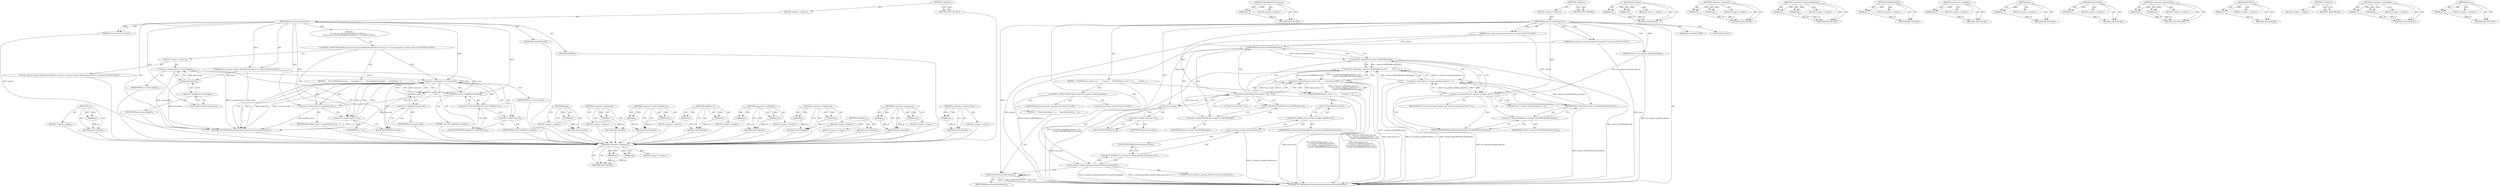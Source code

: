 digraph "Get" {
vulnerable_82 [label=<(METHOD,end)>];
vulnerable_83 [label=<(PARAM,p1)>];
vulnerable_84 [label=<(BLOCK,&lt;empty&gt;,&lt;empty&gt;)>];
vulnerable_85 [label=<(METHOD_RETURN,ANY)>];
vulnerable_6 [label=<(METHOD,&lt;global&gt;)<SUB>1</SUB>>];
vulnerable_7 [label=<(BLOCK,&lt;empty&gt;,&lt;empty&gt;)<SUB>1</SUB>>];
vulnerable_8 [label=<(METHOD,BrowserContextDestroyer)<SUB>1</SUB>>];
vulnerable_9 [label=<(PARAM,BrowserContext* context)<SUB>2</SUB>>];
vulnerable_10 [label="<(PARAM,const std::set&lt;content::RenderProcessHost*&gt;&amp; hosts)<SUB>3</SUB>>"];
vulnerable_11 [label="<(BLOCK,{
  for (std::set&lt;content::RenderProcessHost*&gt;:...,{
  for (std::set&lt;content::RenderProcessHost*&gt;:...)<SUB>5</SUB>>"];
vulnerable_12 [label="<(CONTROL_STRUCTURE,FOR,for (std::set&lt;content::RenderProcessHost*&gt;::iterator it = hosts.begin();it != hosts.end();++it))<SUB>6</SUB>>"];
vulnerable_13 [label=<(BLOCK,&lt;empty&gt;,&lt;empty&gt;)<SUB>6</SUB>>];
vulnerable_14 [label="<(LOCAL,std.set&lt;content.RenderProcessHost*&gt;.iterator it: std.set&lt;content.RenderProcessHost*&gt;.iterator)<SUB>6</SUB>>"];
vulnerable_15 [label=<(&lt;operator&gt;.assignment,it = hosts.begin())<SUB>6</SUB>>];
vulnerable_16 [label=<(IDENTIFIER,it,it = hosts.begin())<SUB>6</SUB>>];
vulnerable_17 [label=<(begin,hosts.begin())<SUB>6</SUB>>];
vulnerable_18 [label=<(&lt;operator&gt;.fieldAccess,hosts.begin)<SUB>6</SUB>>];
vulnerable_19 [label=<(IDENTIFIER,hosts,hosts.begin())<SUB>6</SUB>>];
vulnerable_20 [label=<(FIELD_IDENTIFIER,begin,begin)<SUB>6</SUB>>];
vulnerable_21 [label=<(&lt;operator&gt;.notEquals,it != hosts.end())<SUB>7</SUB>>];
vulnerable_22 [label=<(IDENTIFIER,it,it != hosts.end())<SUB>7</SUB>>];
vulnerable_23 [label=<(end,hosts.end())<SUB>7</SUB>>];
vulnerable_24 [label=<(&lt;operator&gt;.fieldAccess,hosts.end)<SUB>7</SUB>>];
vulnerable_25 [label=<(IDENTIFIER,hosts,hosts.end())<SUB>7</SUB>>];
vulnerable_26 [label=<(FIELD_IDENTIFIER,end,end)<SUB>7</SUB>>];
vulnerable_27 [label=<(&lt;operator&gt;.preIncrement,++it)<SUB>7</SUB>>];
vulnerable_28 [label=<(IDENTIFIER,it,++it)<SUB>7</SUB>>];
vulnerable_29 [label=<(BLOCK,{
    (*it)-&gt;AddObserver(this);
    ++pending_h...,{
    (*it)-&gt;AddObserver(this);
    ++pending_h...)<SUB>7</SUB>>];
vulnerable_30 [label=<(AddObserver,(*it)-&gt;AddObserver(this))<SUB>8</SUB>>];
vulnerable_31 [label=<(&lt;operator&gt;.indirectFieldAccess,(*it)-&gt;AddObserver)<SUB>8</SUB>>];
vulnerable_32 [label=<(&lt;operator&gt;.indirection,*it)<SUB>8</SUB>>];
vulnerable_33 [label=<(IDENTIFIER,it,(*it)-&gt;AddObserver(this))<SUB>8</SUB>>];
vulnerable_34 [label=<(FIELD_IDENTIFIER,AddObserver,AddObserver)<SUB>8</SUB>>];
vulnerable_35 [label=<(LITERAL,this,(*it)-&gt;AddObserver(this))<SUB>8</SUB>>];
vulnerable_36 [label=<(&lt;operator&gt;.preIncrement,++pending_hosts_)<SUB>9</SUB>>];
vulnerable_37 [label=<(IDENTIFIER,pending_hosts_,++pending_hosts_)<SUB>9</SUB>>];
vulnerable_38 [label=<(MODIFIER,CONSTRUCTOR)>];
vulnerable_39 [label=<(MODIFIER,PUBLIC)>];
vulnerable_40 [label=<(METHOD_RETURN,BrowserContextDestroyer.BrowserContextDestroyer)<SUB>1</SUB>>];
vulnerable_42 [label=<(METHOD_RETURN,ANY)<SUB>1</SUB>>];
vulnerable_68 [label=<(METHOD,begin)>];
vulnerable_69 [label=<(PARAM,p1)>];
vulnerable_70 [label=<(BLOCK,&lt;empty&gt;,&lt;empty&gt;)>];
vulnerable_71 [label=<(METHOD_RETURN,ANY)>];
vulnerable_100 [label=<(METHOD,&lt;operator&gt;.indirection)>];
vulnerable_101 [label=<(PARAM,p1)>];
vulnerable_102 [label=<(BLOCK,&lt;empty&gt;,&lt;empty&gt;)>];
vulnerable_103 [label=<(METHOD_RETURN,ANY)>];
vulnerable_95 [label=<(METHOD,&lt;operator&gt;.indirectFieldAccess)>];
vulnerable_96 [label=<(PARAM,p1)>];
vulnerable_97 [label=<(PARAM,p2)>];
vulnerable_98 [label=<(BLOCK,&lt;empty&gt;,&lt;empty&gt;)>];
vulnerable_99 [label=<(METHOD_RETURN,ANY)>];
vulnerable_90 [label=<(METHOD,AddObserver)>];
vulnerable_91 [label=<(PARAM,p1)>];
vulnerable_92 [label=<(PARAM,p2)>];
vulnerable_93 [label=<(BLOCK,&lt;empty&gt;,&lt;empty&gt;)>];
vulnerable_94 [label=<(METHOD_RETURN,ANY)>];
vulnerable_77 [label=<(METHOD,&lt;operator&gt;.notEquals)>];
vulnerable_78 [label=<(PARAM,p1)>];
vulnerable_79 [label=<(PARAM,p2)>];
vulnerable_80 [label=<(BLOCK,&lt;empty&gt;,&lt;empty&gt;)>];
vulnerable_81 [label=<(METHOD_RETURN,ANY)>];
vulnerable_72 [label=<(METHOD,&lt;operator&gt;.fieldAccess)>];
vulnerable_73 [label=<(PARAM,p1)>];
vulnerable_74 [label=<(PARAM,p2)>];
vulnerable_75 [label=<(BLOCK,&lt;empty&gt;,&lt;empty&gt;)>];
vulnerable_76 [label=<(METHOD_RETURN,ANY)>];
vulnerable_63 [label=<(METHOD,&lt;operator&gt;.assignment)>];
vulnerable_64 [label=<(PARAM,p1)>];
vulnerable_65 [label=<(PARAM,p2)>];
vulnerable_66 [label=<(BLOCK,&lt;empty&gt;,&lt;empty&gt;)>];
vulnerable_67 [label=<(METHOD_RETURN,ANY)>];
vulnerable_57 [label=<(METHOD,&lt;global&gt;)<SUB>1</SUB>>];
vulnerable_58 [label=<(BLOCK,&lt;empty&gt;,&lt;empty&gt;)>];
vulnerable_59 [label=<(METHOD_RETURN,ANY)>];
vulnerable_86 [label=<(METHOD,&lt;operator&gt;.preIncrement)>];
vulnerable_87 [label=<(PARAM,p1)>];
vulnerable_88 [label=<(BLOCK,&lt;empty&gt;,&lt;empty&gt;)>];
vulnerable_89 [label=<(METHOD_RETURN,ANY)>];
fixed_96 [label=<(METHOD,&lt;operator&gt;.fieldAccess)>];
fixed_97 [label=<(PARAM,p1)>];
fixed_98 [label=<(PARAM,p2)>];
fixed_99 [label=<(BLOCK,&lt;empty&gt;,&lt;empty&gt;)>];
fixed_100 [label=<(METHOD_RETURN,ANY)>];
fixed_119 [label=<(METHOD,HasOffTheRecordContext)>];
fixed_120 [label=<(PARAM,p1)>];
fixed_121 [label=<(BLOCK,&lt;empty&gt;,&lt;empty&gt;)>];
fixed_122 [label=<(METHOD_RETURN,ANY)>];
fixed_6 [label=<(METHOD,&lt;global&gt;)<SUB>1</SUB>>];
fixed_7 [label=<(BLOCK,&lt;empty&gt;,&lt;empty&gt;)<SUB>1</SUB>>];
fixed_8 [label=<(METHOD,BrowserContextDestroyer)<SUB>1</SUB>>];
fixed_9 [label="<(PARAM,std::unique_ptr&lt;BrowserContext&gt; context)<SUB>2</SUB>>"];
fixed_10 [label="<(PARAM,const std::set&lt;content::RenderProcessHost*&gt;&amp; hosts)<SUB>3</SUB>>"];
fixed_11 [label=<(PARAM,uint32_t otr_contexts_pending_deletion)<SUB>4</SUB>>];
fixed_12 [label=<(BLOCK,{
  DCHECK(hosts.size() &gt; 0 ||
         (!conte...,{
  DCHECK(hosts.size() &gt; 0 ||
         (!conte...)<SUB>7</SUB>>];
fixed_13 [label=<(DCHECK,DCHECK(hosts.size() &gt; 0 ||
         (!context-&gt;...)<SUB>8</SUB>>];
fixed_14 [label=<(&lt;operator&gt;.logicalOr,hosts.size() &gt; 0 ||
         (!context-&gt;IsOffTh...)<SUB>8</SUB>>];
fixed_15 [label=<(&lt;operator&gt;.greaterThan,hosts.size() &gt; 0)<SUB>8</SUB>>];
fixed_16 [label=<(size,hosts.size())<SUB>8</SUB>>];
fixed_17 [label=<(&lt;operator&gt;.fieldAccess,hosts.size)<SUB>8</SUB>>];
fixed_18 [label=<(IDENTIFIER,hosts,hosts.size())<SUB>8</SUB>>];
fixed_19 [label=<(FIELD_IDENTIFIER,size,size)<SUB>8</SUB>>];
fixed_20 [label=<(LITERAL,0,hosts.size() &gt; 0)<SUB>8</SUB>>];
fixed_21 [label=<(&lt;operator&gt;.logicalAnd,!context-&gt;IsOffTheRecord() &amp;&amp;
          (otr_co...)<SUB>9</SUB>>];
fixed_22 [label=<(&lt;operator&gt;.logicalNot,!context-&gt;IsOffTheRecord())<SUB>9</SUB>>];
fixed_23 [label=<(IsOffTheRecord,context-&gt;IsOffTheRecord())<SUB>9</SUB>>];
fixed_24 [label=<(&lt;operator&gt;.indirectFieldAccess,context-&gt;IsOffTheRecord)<SUB>9</SUB>>];
fixed_25 [label=<(IDENTIFIER,context,context-&gt;IsOffTheRecord())<SUB>9</SUB>>];
fixed_26 [label=<(FIELD_IDENTIFIER,IsOffTheRecord,IsOffTheRecord)<SUB>9</SUB>>];
fixed_27 [label=<(&lt;operator&gt;.logicalOr,otr_contexts_pending_deletion &gt; 0 ||
          ...)<SUB>10</SUB>>];
fixed_28 [label=<(&lt;operator&gt;.greaterThan,otr_contexts_pending_deletion &gt; 0)<SUB>10</SUB>>];
fixed_29 [label=<(IDENTIFIER,otr_contexts_pending_deletion,otr_contexts_pending_deletion &gt; 0)<SUB>10</SUB>>];
fixed_30 [label=<(LITERAL,0,otr_contexts_pending_deletion &gt; 0)<SUB>10</SUB>>];
fixed_31 [label=<(HasOffTheRecordContext,context-&gt;HasOffTheRecordContext())<SUB>11</SUB>>];
fixed_32 [label=<(&lt;operator&gt;.indirectFieldAccess,context-&gt;HasOffTheRecordContext)<SUB>11</SUB>>];
fixed_33 [label=<(IDENTIFIER,context,context-&gt;HasOffTheRecordContext())<SUB>11</SUB>>];
fixed_34 [label=<(FIELD_IDENTIFIER,HasOffTheRecordContext,HasOffTheRecordContext)<SUB>11</SUB>>];
fixed_35 [label=<(push_back,g_contexts_pending_deletion.Get().push_back(this))<SUB>13</SUB>>];
fixed_36 [label=<(&lt;operator&gt;.fieldAccess,g_contexts_pending_deletion.Get().push_back)<SUB>13</SUB>>];
fixed_37 [label=<(Get,g_contexts_pending_deletion.Get())<SUB>13</SUB>>];
fixed_38 [label=<(&lt;operator&gt;.fieldAccess,g_contexts_pending_deletion.Get)<SUB>13</SUB>>];
fixed_39 [label=<(IDENTIFIER,g_contexts_pending_deletion,g_contexts_pending_deletion.Get())<SUB>13</SUB>>];
fixed_40 [label=<(FIELD_IDENTIFIER,Get,Get)<SUB>13</SUB>>];
fixed_41 [label=<(FIELD_IDENTIFIER,push_back,push_back)<SUB>13</SUB>>];
fixed_42 [label=<(LITERAL,this,g_contexts_pending_deletion.Get().push_back(this))<SUB>13</SUB>>];
fixed_43 [label="<(CONTROL_STRUCTURE,FOR,for (auto* host:hosts))<SUB>15</SUB>>"];
fixed_44 [label="<(IDENTIFIER,hosts,for (auto* host:hosts))<SUB>15</SUB>>"];
fixed_45 [label="<(LOCAL,auto* host: auto*)<SUB>15</SUB>>"];
fixed_46 [label=<(BLOCK,{
    ObserveHost(host);
   },{
    ObserveHost(host);
   })<SUB>15</SUB>>];
fixed_47 [label=<(ObserveHost,ObserveHost(host))<SUB>16</SUB>>];
fixed_48 [label=<(IDENTIFIER,host,ObserveHost(host))<SUB>16</SUB>>];
fixed_49 [label=<(MODIFIER,CONSTRUCTOR)>];
fixed_50 [label=<(MODIFIER,PUBLIC)>];
fixed_51 [label=<(METHOD_RETURN,BrowserContextDestroyer.BrowserContextDestroyer)<SUB>1</SUB>>];
fixed_53 [label=<(METHOD_RETURN,ANY)<SUB>1</SUB>>];
fixed_123 [label=<(METHOD,push_back)>];
fixed_124 [label=<(PARAM,p1)>];
fixed_125 [label=<(PARAM,p2)>];
fixed_126 [label=<(BLOCK,&lt;empty&gt;,&lt;empty&gt;)>];
fixed_127 [label=<(METHOD_RETURN,ANY)>];
fixed_82 [label=<(METHOD,&lt;operator&gt;.logicalOr)>];
fixed_83 [label=<(PARAM,p1)>];
fixed_84 [label=<(PARAM,p2)>];
fixed_85 [label=<(BLOCK,&lt;empty&gt;,&lt;empty&gt;)>];
fixed_86 [label=<(METHOD_RETURN,ANY)>];
fixed_114 [label=<(METHOD,&lt;operator&gt;.indirectFieldAccess)>];
fixed_115 [label=<(PARAM,p1)>];
fixed_116 [label=<(PARAM,p2)>];
fixed_117 [label=<(BLOCK,&lt;empty&gt;,&lt;empty&gt;)>];
fixed_118 [label=<(METHOD_RETURN,ANY)>];
fixed_110 [label=<(METHOD,IsOffTheRecord)>];
fixed_111 [label=<(PARAM,p1)>];
fixed_112 [label=<(BLOCK,&lt;empty&gt;,&lt;empty&gt;)>];
fixed_113 [label=<(METHOD_RETURN,ANY)>];
fixed_106 [label=<(METHOD,&lt;operator&gt;.logicalNot)>];
fixed_107 [label=<(PARAM,p1)>];
fixed_108 [label=<(BLOCK,&lt;empty&gt;,&lt;empty&gt;)>];
fixed_109 [label=<(METHOD_RETURN,ANY)>];
fixed_92 [label=<(METHOD,size)>];
fixed_93 [label=<(PARAM,p1)>];
fixed_94 [label=<(BLOCK,&lt;empty&gt;,&lt;empty&gt;)>];
fixed_95 [label=<(METHOD_RETURN,ANY)>];
fixed_132 [label=<(METHOD,ObserveHost)>];
fixed_133 [label=<(PARAM,p1)>];
fixed_134 [label=<(BLOCK,&lt;empty&gt;,&lt;empty&gt;)>];
fixed_135 [label=<(METHOD_RETURN,ANY)>];
fixed_87 [label=<(METHOD,&lt;operator&gt;.greaterThan)>];
fixed_88 [label=<(PARAM,p1)>];
fixed_89 [label=<(PARAM,p2)>];
fixed_90 [label=<(BLOCK,&lt;empty&gt;,&lt;empty&gt;)>];
fixed_91 [label=<(METHOD_RETURN,ANY)>];
fixed_78 [label=<(METHOD,DCHECK)>];
fixed_79 [label=<(PARAM,p1)>];
fixed_80 [label=<(BLOCK,&lt;empty&gt;,&lt;empty&gt;)>];
fixed_81 [label=<(METHOD_RETURN,ANY)>];
fixed_72 [label=<(METHOD,&lt;global&gt;)<SUB>1</SUB>>];
fixed_73 [label=<(BLOCK,&lt;empty&gt;,&lt;empty&gt;)>];
fixed_74 [label=<(METHOD_RETURN,ANY)>];
fixed_101 [label=<(METHOD,&lt;operator&gt;.logicalAnd)>];
fixed_102 [label=<(PARAM,p1)>];
fixed_103 [label=<(PARAM,p2)>];
fixed_104 [label=<(BLOCK,&lt;empty&gt;,&lt;empty&gt;)>];
fixed_105 [label=<(METHOD_RETURN,ANY)>];
fixed_128 [label=<(METHOD,Get)>];
fixed_129 [label=<(PARAM,p1)>];
fixed_130 [label=<(BLOCK,&lt;empty&gt;,&lt;empty&gt;)>];
fixed_131 [label=<(METHOD_RETURN,ANY)>];
vulnerable_82 -> vulnerable_83  [key=0, label="AST: "];
vulnerable_82 -> vulnerable_83  [key=1, label="DDG: "];
vulnerable_82 -> vulnerable_84  [key=0, label="AST: "];
vulnerable_82 -> vulnerable_85  [key=0, label="AST: "];
vulnerable_82 -> vulnerable_85  [key=1, label="CFG: "];
vulnerable_83 -> vulnerable_85  [key=0, label="DDG: p1"];
vulnerable_84 -> fixed_96  [key=0];
vulnerable_85 -> fixed_96  [key=0];
vulnerable_6 -> vulnerable_7  [key=0, label="AST: "];
vulnerable_6 -> vulnerable_42  [key=0, label="AST: "];
vulnerable_6 -> vulnerable_42  [key=1, label="CFG: "];
vulnerable_7 -> vulnerable_8  [key=0, label="AST: "];
vulnerable_8 -> vulnerable_9  [key=0, label="AST: "];
vulnerable_8 -> vulnerable_9  [key=1, label="DDG: "];
vulnerable_8 -> vulnerable_10  [key=0, label="AST: "];
vulnerable_8 -> vulnerable_10  [key=1, label="DDG: "];
vulnerable_8 -> vulnerable_11  [key=0, label="AST: "];
vulnerable_8 -> vulnerable_38  [key=0, label="AST: "];
vulnerable_8 -> vulnerable_39  [key=0, label="AST: "];
vulnerable_8 -> vulnerable_40  [key=0, label="AST: "];
vulnerable_8 -> vulnerable_20  [key=0, label="CFG: "];
vulnerable_8 -> vulnerable_21  [key=0, label="DDG: "];
vulnerable_8 -> vulnerable_27  [key=0, label="DDG: "];
vulnerable_8 -> vulnerable_30  [key=0, label="DDG: "];
vulnerable_8 -> vulnerable_36  [key=0, label="DDG: "];
vulnerable_9 -> vulnerable_40  [key=0, label="DDG: context"];
vulnerable_10 -> vulnerable_40  [key=0, label="DDG: hosts"];
vulnerable_10 -> vulnerable_23  [key=0, label="DDG: hosts"];
vulnerable_10 -> vulnerable_17  [key=0, label="DDG: hosts"];
vulnerable_11 -> vulnerable_12  [key=0, label="AST: "];
vulnerable_12 -> vulnerable_13  [key=0, label="AST: "];
vulnerable_12 -> vulnerable_21  [key=0, label="AST: "];
vulnerable_12 -> vulnerable_27  [key=0, label="AST: "];
vulnerable_12 -> vulnerable_29  [key=0, label="AST: "];
vulnerable_13 -> vulnerable_14  [key=0, label="AST: "];
vulnerable_13 -> vulnerable_15  [key=0, label="AST: "];
vulnerable_14 -> fixed_96  [key=0];
vulnerable_15 -> vulnerable_16  [key=0, label="AST: "];
vulnerable_15 -> vulnerable_17  [key=0, label="AST: "];
vulnerable_15 -> vulnerable_26  [key=0, label="CFG: "];
vulnerable_15 -> vulnerable_40  [key=0, label="DDG: hosts.begin()"];
vulnerable_15 -> vulnerable_40  [key=1, label="DDG: it = hosts.begin()"];
vulnerable_15 -> vulnerable_21  [key=0, label="DDG: it"];
vulnerable_16 -> fixed_96  [key=0];
vulnerable_17 -> vulnerable_18  [key=0, label="AST: "];
vulnerable_17 -> vulnerable_15  [key=0, label="CFG: "];
vulnerable_17 -> vulnerable_15  [key=1, label="DDG: hosts.begin"];
vulnerable_17 -> vulnerable_40  [key=0, label="DDG: hosts.begin"];
vulnerable_18 -> vulnerable_19  [key=0, label="AST: "];
vulnerable_18 -> vulnerable_20  [key=0, label="AST: "];
vulnerable_18 -> vulnerable_17  [key=0, label="CFG: "];
vulnerable_19 -> fixed_96  [key=0];
vulnerable_20 -> vulnerable_18  [key=0, label="CFG: "];
vulnerable_21 -> vulnerable_22  [key=0, label="AST: "];
vulnerable_21 -> vulnerable_23  [key=0, label="AST: "];
vulnerable_21 -> vulnerable_23  [key=1, label="CDG: "];
vulnerable_21 -> vulnerable_40  [key=0, label="CFG: "];
vulnerable_21 -> vulnerable_40  [key=1, label="DDG: it"];
vulnerable_21 -> vulnerable_40  [key=2, label="DDG: hosts.end()"];
vulnerable_21 -> vulnerable_40  [key=3, label="DDG: it != hosts.end()"];
vulnerable_21 -> vulnerable_32  [key=0, label="CFG: "];
vulnerable_21 -> vulnerable_32  [key=1, label="CDG: "];
vulnerable_21 -> vulnerable_27  [key=0, label="DDG: it"];
vulnerable_21 -> vulnerable_27  [key=1, label="CDG: "];
vulnerable_21 -> vulnerable_24  [key=0, label="CDG: "];
vulnerable_21 -> vulnerable_30  [key=0, label="CDG: "];
vulnerable_21 -> vulnerable_34  [key=0, label="CDG: "];
vulnerable_21 -> vulnerable_21  [key=0, label="CDG: "];
vulnerable_21 -> vulnerable_26  [key=0, label="CDG: "];
vulnerable_21 -> vulnerable_36  [key=0, label="CDG: "];
vulnerable_21 -> vulnerable_31  [key=0, label="CDG: "];
vulnerable_22 -> fixed_96  [key=0];
vulnerable_23 -> vulnerable_24  [key=0, label="AST: "];
vulnerable_23 -> vulnerable_21  [key=0, label="CFG: "];
vulnerable_23 -> vulnerable_21  [key=1, label="DDG: hosts.end"];
vulnerable_23 -> vulnerable_40  [key=0, label="DDG: hosts.end"];
vulnerable_24 -> vulnerable_25  [key=0, label="AST: "];
vulnerable_24 -> vulnerable_26  [key=0, label="AST: "];
vulnerable_24 -> vulnerable_23  [key=0, label="CFG: "];
vulnerable_25 -> fixed_96  [key=0];
vulnerable_26 -> vulnerable_24  [key=0, label="CFG: "];
vulnerable_27 -> vulnerable_28  [key=0, label="AST: "];
vulnerable_27 -> vulnerable_26  [key=0, label="CFG: "];
vulnerable_27 -> vulnerable_40  [key=0, label="DDG: ++it"];
vulnerable_27 -> vulnerable_21  [key=0, label="DDG: it"];
vulnerable_28 -> fixed_96  [key=0];
vulnerable_29 -> vulnerable_30  [key=0, label="AST: "];
vulnerable_29 -> vulnerable_36  [key=0, label="AST: "];
vulnerable_30 -> vulnerable_31  [key=0, label="AST: "];
vulnerable_30 -> vulnerable_35  [key=0, label="AST: "];
vulnerable_30 -> vulnerable_36  [key=0, label="CFG: "];
vulnerable_31 -> vulnerable_32  [key=0, label="AST: "];
vulnerable_31 -> vulnerable_34  [key=0, label="AST: "];
vulnerable_31 -> vulnerable_30  [key=0, label="CFG: "];
vulnerable_32 -> vulnerable_33  [key=0, label="AST: "];
vulnerable_32 -> vulnerable_34  [key=0, label="CFG: "];
vulnerable_33 -> fixed_96  [key=0];
vulnerable_34 -> vulnerable_31  [key=0, label="CFG: "];
vulnerable_35 -> fixed_96  [key=0];
vulnerable_36 -> vulnerable_37  [key=0, label="AST: "];
vulnerable_36 -> vulnerable_27  [key=0, label="CFG: "];
vulnerable_36 -> vulnerable_40  [key=0, label="DDG: pending_hosts_"];
vulnerable_37 -> fixed_96  [key=0];
vulnerable_38 -> fixed_96  [key=0];
vulnerable_39 -> fixed_96  [key=0];
vulnerable_40 -> fixed_96  [key=0];
vulnerable_42 -> fixed_96  [key=0];
vulnerable_68 -> vulnerable_69  [key=0, label="AST: "];
vulnerable_68 -> vulnerable_69  [key=1, label="DDG: "];
vulnerable_68 -> vulnerable_70  [key=0, label="AST: "];
vulnerable_68 -> vulnerable_71  [key=0, label="AST: "];
vulnerable_68 -> vulnerable_71  [key=1, label="CFG: "];
vulnerable_69 -> vulnerable_71  [key=0, label="DDG: p1"];
vulnerable_70 -> fixed_96  [key=0];
vulnerable_71 -> fixed_96  [key=0];
vulnerable_100 -> vulnerable_101  [key=0, label="AST: "];
vulnerable_100 -> vulnerable_101  [key=1, label="DDG: "];
vulnerable_100 -> vulnerable_102  [key=0, label="AST: "];
vulnerable_100 -> vulnerable_103  [key=0, label="AST: "];
vulnerable_100 -> vulnerable_103  [key=1, label="CFG: "];
vulnerable_101 -> vulnerable_103  [key=0, label="DDG: p1"];
vulnerable_102 -> fixed_96  [key=0];
vulnerable_103 -> fixed_96  [key=0];
vulnerable_95 -> vulnerable_96  [key=0, label="AST: "];
vulnerable_95 -> vulnerable_96  [key=1, label="DDG: "];
vulnerable_95 -> vulnerable_98  [key=0, label="AST: "];
vulnerable_95 -> vulnerable_97  [key=0, label="AST: "];
vulnerable_95 -> vulnerable_97  [key=1, label="DDG: "];
vulnerable_95 -> vulnerable_99  [key=0, label="AST: "];
vulnerable_95 -> vulnerable_99  [key=1, label="CFG: "];
vulnerable_96 -> vulnerable_99  [key=0, label="DDG: p1"];
vulnerable_97 -> vulnerable_99  [key=0, label="DDG: p2"];
vulnerable_98 -> fixed_96  [key=0];
vulnerable_99 -> fixed_96  [key=0];
vulnerable_90 -> vulnerable_91  [key=0, label="AST: "];
vulnerable_90 -> vulnerable_91  [key=1, label="DDG: "];
vulnerable_90 -> vulnerable_93  [key=0, label="AST: "];
vulnerable_90 -> vulnerable_92  [key=0, label="AST: "];
vulnerable_90 -> vulnerable_92  [key=1, label="DDG: "];
vulnerable_90 -> vulnerable_94  [key=0, label="AST: "];
vulnerable_90 -> vulnerable_94  [key=1, label="CFG: "];
vulnerable_91 -> vulnerable_94  [key=0, label="DDG: p1"];
vulnerable_92 -> vulnerable_94  [key=0, label="DDG: p2"];
vulnerable_93 -> fixed_96  [key=0];
vulnerable_94 -> fixed_96  [key=0];
vulnerable_77 -> vulnerable_78  [key=0, label="AST: "];
vulnerable_77 -> vulnerable_78  [key=1, label="DDG: "];
vulnerable_77 -> vulnerable_80  [key=0, label="AST: "];
vulnerable_77 -> vulnerable_79  [key=0, label="AST: "];
vulnerable_77 -> vulnerable_79  [key=1, label="DDG: "];
vulnerable_77 -> vulnerable_81  [key=0, label="AST: "];
vulnerable_77 -> vulnerable_81  [key=1, label="CFG: "];
vulnerable_78 -> vulnerable_81  [key=0, label="DDG: p1"];
vulnerable_79 -> vulnerable_81  [key=0, label="DDG: p2"];
vulnerable_80 -> fixed_96  [key=0];
vulnerable_81 -> fixed_96  [key=0];
vulnerable_72 -> vulnerable_73  [key=0, label="AST: "];
vulnerable_72 -> vulnerable_73  [key=1, label="DDG: "];
vulnerable_72 -> vulnerable_75  [key=0, label="AST: "];
vulnerable_72 -> vulnerable_74  [key=0, label="AST: "];
vulnerable_72 -> vulnerable_74  [key=1, label="DDG: "];
vulnerable_72 -> vulnerable_76  [key=0, label="AST: "];
vulnerable_72 -> vulnerable_76  [key=1, label="CFG: "];
vulnerable_73 -> vulnerable_76  [key=0, label="DDG: p1"];
vulnerable_74 -> vulnerable_76  [key=0, label="DDG: p2"];
vulnerable_75 -> fixed_96  [key=0];
vulnerable_76 -> fixed_96  [key=0];
vulnerable_63 -> vulnerable_64  [key=0, label="AST: "];
vulnerable_63 -> vulnerable_64  [key=1, label="DDG: "];
vulnerable_63 -> vulnerable_66  [key=0, label="AST: "];
vulnerable_63 -> vulnerable_65  [key=0, label="AST: "];
vulnerable_63 -> vulnerable_65  [key=1, label="DDG: "];
vulnerable_63 -> vulnerable_67  [key=0, label="AST: "];
vulnerable_63 -> vulnerable_67  [key=1, label="CFG: "];
vulnerable_64 -> vulnerable_67  [key=0, label="DDG: p1"];
vulnerable_65 -> vulnerable_67  [key=0, label="DDG: p2"];
vulnerable_66 -> fixed_96  [key=0];
vulnerable_67 -> fixed_96  [key=0];
vulnerable_57 -> vulnerable_58  [key=0, label="AST: "];
vulnerable_57 -> vulnerable_59  [key=0, label="AST: "];
vulnerable_57 -> vulnerable_59  [key=1, label="CFG: "];
vulnerable_58 -> fixed_96  [key=0];
vulnerable_59 -> fixed_96  [key=0];
vulnerable_86 -> vulnerable_87  [key=0, label="AST: "];
vulnerable_86 -> vulnerable_87  [key=1, label="DDG: "];
vulnerable_86 -> vulnerable_88  [key=0, label="AST: "];
vulnerable_86 -> vulnerable_89  [key=0, label="AST: "];
vulnerable_86 -> vulnerable_89  [key=1, label="CFG: "];
vulnerable_87 -> vulnerable_89  [key=0, label="DDG: p1"];
vulnerable_88 -> fixed_96  [key=0];
vulnerable_89 -> fixed_96  [key=0];
fixed_96 -> fixed_97  [key=0, label="AST: "];
fixed_96 -> fixed_97  [key=1, label="DDG: "];
fixed_96 -> fixed_99  [key=0, label="AST: "];
fixed_96 -> fixed_98  [key=0, label="AST: "];
fixed_96 -> fixed_98  [key=1, label="DDG: "];
fixed_96 -> fixed_100  [key=0, label="AST: "];
fixed_96 -> fixed_100  [key=1, label="CFG: "];
fixed_97 -> fixed_100  [key=0, label="DDG: p1"];
fixed_98 -> fixed_100  [key=0, label="DDG: p2"];
fixed_119 -> fixed_120  [key=0, label="AST: "];
fixed_119 -> fixed_120  [key=1, label="DDG: "];
fixed_119 -> fixed_121  [key=0, label="AST: "];
fixed_119 -> fixed_122  [key=0, label="AST: "];
fixed_119 -> fixed_122  [key=1, label="CFG: "];
fixed_120 -> fixed_122  [key=0, label="DDG: p1"];
fixed_6 -> fixed_7  [key=0, label="AST: "];
fixed_6 -> fixed_53  [key=0, label="AST: "];
fixed_6 -> fixed_53  [key=1, label="CFG: "];
fixed_7 -> fixed_8  [key=0, label="AST: "];
fixed_8 -> fixed_9  [key=0, label="AST: "];
fixed_8 -> fixed_9  [key=1, label="DDG: "];
fixed_8 -> fixed_10  [key=0, label="AST: "];
fixed_8 -> fixed_10  [key=1, label="DDG: "];
fixed_8 -> fixed_11  [key=0, label="AST: "];
fixed_8 -> fixed_11  [key=1, label="DDG: "];
fixed_8 -> fixed_12  [key=0, label="AST: "];
fixed_8 -> fixed_49  [key=0, label="AST: "];
fixed_8 -> fixed_50  [key=0, label="AST: "];
fixed_8 -> fixed_51  [key=0, label="AST: "];
fixed_8 -> fixed_19  [key=0, label="CFG: "];
fixed_8 -> fixed_35  [key=0, label="DDG: "];
fixed_8 -> fixed_15  [key=0, label="DDG: "];
fixed_8 -> fixed_47  [key=0, label="DDG: "];
fixed_8 -> fixed_28  [key=0, label="DDG: "];
fixed_9 -> fixed_51  [key=0, label="DDG: context"];
fixed_9 -> fixed_23  [key=0, label="DDG: context"];
fixed_9 -> fixed_31  [key=0, label="DDG: context"];
fixed_10 -> fixed_51  [key=0, label="DDG: hosts"];
fixed_10 -> fixed_16  [key=0, label="DDG: hosts"];
fixed_11 -> fixed_51  [key=0, label="DDG: otr_contexts_pending_deletion"];
fixed_11 -> fixed_28  [key=0, label="DDG: otr_contexts_pending_deletion"];
fixed_12 -> fixed_13  [key=0, label="AST: "];
fixed_12 -> fixed_35  [key=0, label="AST: "];
fixed_12 -> fixed_43  [key=0, label="AST: "];
fixed_13 -> fixed_14  [key=0, label="AST: "];
fixed_13 -> fixed_40  [key=0, label="CFG: "];
fixed_13 -> fixed_51  [key=0, label="DDG: hosts.size() &gt; 0 ||
         (!context-&gt;IsOffTheRecord() &amp;&amp;
          (otr_contexts_pending_deletion &gt; 0 ||
               context-&gt;HasOffTheRecordContext()))"];
fixed_13 -> fixed_51  [key=1, label="DDG: DCHECK(hosts.size() &gt; 0 ||
         (!context-&gt;IsOffTheRecord() &amp;&amp;
          (otr_contexts_pending_deletion &gt; 0 ||
               context-&gt;HasOffTheRecordContext())))"];
fixed_14 -> fixed_15  [key=0, label="AST: "];
fixed_14 -> fixed_21  [key=0, label="AST: "];
fixed_14 -> fixed_13  [key=0, label="CFG: "];
fixed_14 -> fixed_13  [key=1, label="DDG: hosts.size() &gt; 0"];
fixed_14 -> fixed_13  [key=2, label="DDG: !context-&gt;IsOffTheRecord() &amp;&amp;
          (otr_contexts_pending_deletion &gt; 0 ||
               context-&gt;HasOffTheRecordContext())"];
fixed_14 -> fixed_51  [key=0, label="DDG: hosts.size() &gt; 0"];
fixed_14 -> fixed_51  [key=1, label="DDG: !context-&gt;IsOffTheRecord() &amp;&amp;
          (otr_contexts_pending_deletion &gt; 0 ||
               context-&gt;HasOffTheRecordContext())"];
fixed_15 -> fixed_16  [key=0, label="AST: "];
fixed_15 -> fixed_20  [key=0, label="AST: "];
fixed_15 -> fixed_14  [key=0, label="CFG: "];
fixed_15 -> fixed_14  [key=1, label="DDG: hosts.size()"];
fixed_15 -> fixed_14  [key=2, label="DDG: 0"];
fixed_15 -> fixed_26  [key=0, label="CFG: "];
fixed_15 -> fixed_26  [key=1, label="CDG: "];
fixed_15 -> fixed_51  [key=0, label="DDG: hosts.size()"];
fixed_15 -> fixed_24  [key=0, label="CDG: "];
fixed_15 -> fixed_21  [key=0, label="CDG: "];
fixed_15 -> fixed_23  [key=0, label="CDG: "];
fixed_15 -> fixed_22  [key=0, label="CDG: "];
fixed_16 -> fixed_17  [key=0, label="AST: "];
fixed_16 -> fixed_15  [key=0, label="CFG: "];
fixed_16 -> fixed_15  [key=1, label="DDG: hosts.size"];
fixed_16 -> fixed_51  [key=0, label="DDG: hosts.size"];
fixed_17 -> fixed_18  [key=0, label="AST: "];
fixed_17 -> fixed_19  [key=0, label="AST: "];
fixed_17 -> fixed_16  [key=0, label="CFG: "];
fixed_19 -> fixed_17  [key=0, label="CFG: "];
fixed_21 -> fixed_22  [key=0, label="AST: "];
fixed_21 -> fixed_27  [key=0, label="AST: "];
fixed_21 -> fixed_14  [key=0, label="CFG: "];
fixed_21 -> fixed_14  [key=1, label="DDG: !context-&gt;IsOffTheRecord()"];
fixed_21 -> fixed_14  [key=2, label="DDG: otr_contexts_pending_deletion &gt; 0 ||
               context-&gt;HasOffTheRecordContext()"];
fixed_21 -> fixed_51  [key=0, label="DDG: !context-&gt;IsOffTheRecord()"];
fixed_21 -> fixed_51  [key=1, label="DDG: otr_contexts_pending_deletion &gt; 0 ||
               context-&gt;HasOffTheRecordContext()"];
fixed_22 -> fixed_23  [key=0, label="AST: "];
fixed_22 -> fixed_21  [key=0, label="CFG: "];
fixed_22 -> fixed_21  [key=1, label="DDG: context-&gt;IsOffTheRecord()"];
fixed_22 -> fixed_28  [key=0, label="CFG: "];
fixed_22 -> fixed_28  [key=1, label="CDG: "];
fixed_22 -> fixed_51  [key=0, label="DDG: context-&gt;IsOffTheRecord()"];
fixed_22 -> fixed_27  [key=0, label="CDG: "];
fixed_23 -> fixed_24  [key=0, label="AST: "];
fixed_23 -> fixed_22  [key=0, label="CFG: "];
fixed_23 -> fixed_22  [key=1, label="DDG: context-&gt;IsOffTheRecord"];
fixed_23 -> fixed_51  [key=0, label="DDG: context-&gt;IsOffTheRecord"];
fixed_24 -> fixed_25  [key=0, label="AST: "];
fixed_24 -> fixed_26  [key=0, label="AST: "];
fixed_24 -> fixed_23  [key=0, label="CFG: "];
fixed_26 -> fixed_24  [key=0, label="CFG: "];
fixed_27 -> fixed_28  [key=0, label="AST: "];
fixed_27 -> fixed_31  [key=0, label="AST: "];
fixed_27 -> fixed_21  [key=0, label="CFG: "];
fixed_27 -> fixed_21  [key=1, label="DDG: otr_contexts_pending_deletion &gt; 0"];
fixed_27 -> fixed_21  [key=2, label="DDG: context-&gt;HasOffTheRecordContext()"];
fixed_27 -> fixed_51  [key=0, label="DDG: otr_contexts_pending_deletion &gt; 0"];
fixed_27 -> fixed_51  [key=1, label="DDG: context-&gt;HasOffTheRecordContext()"];
fixed_28 -> fixed_29  [key=0, label="AST: "];
fixed_28 -> fixed_30  [key=0, label="AST: "];
fixed_28 -> fixed_27  [key=0, label="CFG: "];
fixed_28 -> fixed_27  [key=1, label="DDG: otr_contexts_pending_deletion"];
fixed_28 -> fixed_27  [key=2, label="DDG: 0"];
fixed_28 -> fixed_34  [key=0, label="CFG: "];
fixed_28 -> fixed_34  [key=1, label="CDG: "];
fixed_28 -> fixed_51  [key=0, label="DDG: otr_contexts_pending_deletion"];
fixed_28 -> fixed_32  [key=0, label="CDG: "];
fixed_28 -> fixed_31  [key=0, label="CDG: "];
fixed_31 -> fixed_32  [key=0, label="AST: "];
fixed_31 -> fixed_27  [key=0, label="CFG: "];
fixed_31 -> fixed_27  [key=1, label="DDG: context-&gt;HasOffTheRecordContext"];
fixed_31 -> fixed_51  [key=0, label="DDG: context-&gt;HasOffTheRecordContext"];
fixed_32 -> fixed_33  [key=0, label="AST: "];
fixed_32 -> fixed_34  [key=0, label="AST: "];
fixed_32 -> fixed_31  [key=0, label="CFG: "];
fixed_34 -> fixed_32  [key=0, label="CFG: "];
fixed_35 -> fixed_36  [key=0, label="AST: "];
fixed_35 -> fixed_42  [key=0, label="AST: "];
fixed_35 -> fixed_47  [key=0, label="CFG: "];
fixed_35 -> fixed_51  [key=0, label="DDG: g_contexts_pending_deletion.Get().push_back"];
fixed_35 -> fixed_51  [key=1, label="DDG: g_contexts_pending_deletion.Get().push_back(this)"];
fixed_36 -> fixed_37  [key=0, label="AST: "];
fixed_36 -> fixed_41  [key=0, label="AST: "];
fixed_36 -> fixed_35  [key=0, label="CFG: "];
fixed_37 -> fixed_38  [key=0, label="AST: "];
fixed_37 -> fixed_41  [key=0, label="CFG: "];
fixed_37 -> fixed_51  [key=0, label="DDG: g_contexts_pending_deletion.Get"];
fixed_38 -> fixed_39  [key=0, label="AST: "];
fixed_38 -> fixed_40  [key=0, label="AST: "];
fixed_38 -> fixed_37  [key=0, label="CFG: "];
fixed_40 -> fixed_38  [key=0, label="CFG: "];
fixed_41 -> fixed_36  [key=0, label="CFG: "];
fixed_43 -> fixed_44  [key=0, label="AST: "];
fixed_43 -> fixed_45  [key=0, label="AST: "];
fixed_43 -> fixed_46  [key=0, label="AST: "];
fixed_46 -> fixed_47  [key=0, label="AST: "];
fixed_47 -> fixed_48  [key=0, label="AST: "];
fixed_47 -> fixed_51  [key=0, label="CFG: "];
fixed_47 -> fixed_51  [key=1, label="DDG: ObserveHost(host)"];
fixed_47 -> fixed_51  [key=2, label="DDG: host"];
fixed_47 -> fixed_47  [key=0, label="CFG: "];
fixed_47 -> fixed_47  [key=1, label="CDG: "];
fixed_123 -> fixed_124  [key=0, label="AST: "];
fixed_123 -> fixed_124  [key=1, label="DDG: "];
fixed_123 -> fixed_126  [key=0, label="AST: "];
fixed_123 -> fixed_125  [key=0, label="AST: "];
fixed_123 -> fixed_125  [key=1, label="DDG: "];
fixed_123 -> fixed_127  [key=0, label="AST: "];
fixed_123 -> fixed_127  [key=1, label="CFG: "];
fixed_124 -> fixed_127  [key=0, label="DDG: p1"];
fixed_125 -> fixed_127  [key=0, label="DDG: p2"];
fixed_82 -> fixed_83  [key=0, label="AST: "];
fixed_82 -> fixed_83  [key=1, label="DDG: "];
fixed_82 -> fixed_85  [key=0, label="AST: "];
fixed_82 -> fixed_84  [key=0, label="AST: "];
fixed_82 -> fixed_84  [key=1, label="DDG: "];
fixed_82 -> fixed_86  [key=0, label="AST: "];
fixed_82 -> fixed_86  [key=1, label="CFG: "];
fixed_83 -> fixed_86  [key=0, label="DDG: p1"];
fixed_84 -> fixed_86  [key=0, label="DDG: p2"];
fixed_114 -> fixed_115  [key=0, label="AST: "];
fixed_114 -> fixed_115  [key=1, label="DDG: "];
fixed_114 -> fixed_117  [key=0, label="AST: "];
fixed_114 -> fixed_116  [key=0, label="AST: "];
fixed_114 -> fixed_116  [key=1, label="DDG: "];
fixed_114 -> fixed_118  [key=0, label="AST: "];
fixed_114 -> fixed_118  [key=1, label="CFG: "];
fixed_115 -> fixed_118  [key=0, label="DDG: p1"];
fixed_116 -> fixed_118  [key=0, label="DDG: p2"];
fixed_110 -> fixed_111  [key=0, label="AST: "];
fixed_110 -> fixed_111  [key=1, label="DDG: "];
fixed_110 -> fixed_112  [key=0, label="AST: "];
fixed_110 -> fixed_113  [key=0, label="AST: "];
fixed_110 -> fixed_113  [key=1, label="CFG: "];
fixed_111 -> fixed_113  [key=0, label="DDG: p1"];
fixed_106 -> fixed_107  [key=0, label="AST: "];
fixed_106 -> fixed_107  [key=1, label="DDG: "];
fixed_106 -> fixed_108  [key=0, label="AST: "];
fixed_106 -> fixed_109  [key=0, label="AST: "];
fixed_106 -> fixed_109  [key=1, label="CFG: "];
fixed_107 -> fixed_109  [key=0, label="DDG: p1"];
fixed_92 -> fixed_93  [key=0, label="AST: "];
fixed_92 -> fixed_93  [key=1, label="DDG: "];
fixed_92 -> fixed_94  [key=0, label="AST: "];
fixed_92 -> fixed_95  [key=0, label="AST: "];
fixed_92 -> fixed_95  [key=1, label="CFG: "];
fixed_93 -> fixed_95  [key=0, label="DDG: p1"];
fixed_132 -> fixed_133  [key=0, label="AST: "];
fixed_132 -> fixed_133  [key=1, label="DDG: "];
fixed_132 -> fixed_134  [key=0, label="AST: "];
fixed_132 -> fixed_135  [key=0, label="AST: "];
fixed_132 -> fixed_135  [key=1, label="CFG: "];
fixed_133 -> fixed_135  [key=0, label="DDG: p1"];
fixed_87 -> fixed_88  [key=0, label="AST: "];
fixed_87 -> fixed_88  [key=1, label="DDG: "];
fixed_87 -> fixed_90  [key=0, label="AST: "];
fixed_87 -> fixed_89  [key=0, label="AST: "];
fixed_87 -> fixed_89  [key=1, label="DDG: "];
fixed_87 -> fixed_91  [key=0, label="AST: "];
fixed_87 -> fixed_91  [key=1, label="CFG: "];
fixed_88 -> fixed_91  [key=0, label="DDG: p1"];
fixed_89 -> fixed_91  [key=0, label="DDG: p2"];
fixed_78 -> fixed_79  [key=0, label="AST: "];
fixed_78 -> fixed_79  [key=1, label="DDG: "];
fixed_78 -> fixed_80  [key=0, label="AST: "];
fixed_78 -> fixed_81  [key=0, label="AST: "];
fixed_78 -> fixed_81  [key=1, label="CFG: "];
fixed_79 -> fixed_81  [key=0, label="DDG: p1"];
fixed_72 -> fixed_73  [key=0, label="AST: "];
fixed_72 -> fixed_74  [key=0, label="AST: "];
fixed_72 -> fixed_74  [key=1, label="CFG: "];
fixed_101 -> fixed_102  [key=0, label="AST: "];
fixed_101 -> fixed_102  [key=1, label="DDG: "];
fixed_101 -> fixed_104  [key=0, label="AST: "];
fixed_101 -> fixed_103  [key=0, label="AST: "];
fixed_101 -> fixed_103  [key=1, label="DDG: "];
fixed_101 -> fixed_105  [key=0, label="AST: "];
fixed_101 -> fixed_105  [key=1, label="CFG: "];
fixed_102 -> fixed_105  [key=0, label="DDG: p1"];
fixed_103 -> fixed_105  [key=0, label="DDG: p2"];
fixed_128 -> fixed_129  [key=0, label="AST: "];
fixed_128 -> fixed_129  [key=1, label="DDG: "];
fixed_128 -> fixed_130  [key=0, label="AST: "];
fixed_128 -> fixed_131  [key=0, label="AST: "];
fixed_128 -> fixed_131  [key=1, label="CFG: "];
fixed_129 -> fixed_131  [key=0, label="DDG: p1"];
}
